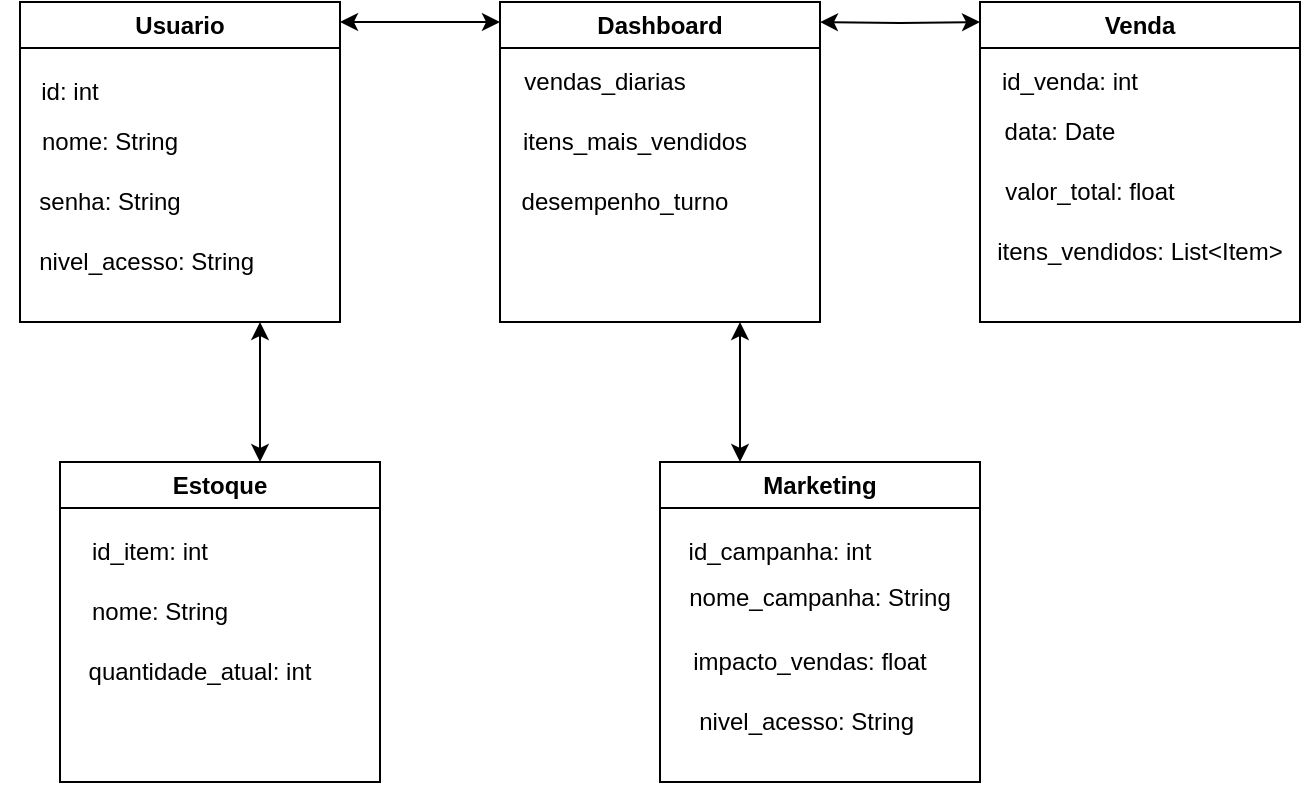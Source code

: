 <mxfile version="25.0.3">
  <diagram name="Página-1" id="QjEM8fOCZhG43lTdkH6h">
    <mxGraphModel dx="1094" dy="402" grid="1" gridSize="10" guides="1" tooltips="1" connect="1" arrows="1" fold="1" page="1" pageScale="1" pageWidth="827" pageHeight="1169" math="0" shadow="0">
      <root>
        <mxCell id="0" />
        <mxCell id="1" parent="0" />
        <mxCell id="GEPeZqJg2dMCUcGX8O7S-2" value="Dashboard" style="swimlane;whiteSpace=wrap;html=1;" vertex="1" parent="1">
          <mxGeometry x="320" y="120" width="160" height="160" as="geometry" />
        </mxCell>
        <mxCell id="GEPeZqJg2dMCUcGX8O7S-3" value="vendas_diarias" style="text;html=1;align=center;verticalAlign=middle;whiteSpace=wrap;rounded=0;" vertex="1" parent="GEPeZqJg2dMCUcGX8O7S-2">
          <mxGeometry x="15" y="25" width="75" height="30" as="geometry" />
        </mxCell>
        <mxCell id="GEPeZqJg2dMCUcGX8O7S-6" value="itens_mais_vendidos" style="text;html=1;align=center;verticalAlign=middle;whiteSpace=wrap;rounded=0;" vertex="1" parent="GEPeZqJg2dMCUcGX8O7S-2">
          <mxGeometry x="15" y="55" width="105" height="30" as="geometry" />
        </mxCell>
        <mxCell id="GEPeZqJg2dMCUcGX8O7S-4" value="desempenho_turno" style="text;html=1;align=center;verticalAlign=middle;whiteSpace=wrap;rounded=0;" vertex="1" parent="GEPeZqJg2dMCUcGX8O7S-2">
          <mxGeometry x="15" y="85" width="95" height="30" as="geometry" />
        </mxCell>
        <mxCell id="GEPeZqJg2dMCUcGX8O7S-7" value="Estoque" style="swimlane;whiteSpace=wrap;html=1;startSize=23;" vertex="1" parent="1">
          <mxGeometry x="100" y="350" width="160" height="160" as="geometry" />
        </mxCell>
        <mxCell id="GEPeZqJg2dMCUcGX8O7S-8" value="id_item: &lt;span class=&quot;hljs-type&quot;&gt;int&lt;/span&gt;" style="text;html=1;align=center;verticalAlign=middle;whiteSpace=wrap;rounded=0;" vertex="1" parent="GEPeZqJg2dMCUcGX8O7S-7">
          <mxGeometry x="-5" y="30" width="100" height="30" as="geometry" />
        </mxCell>
        <mxCell id="GEPeZqJg2dMCUcGX8O7S-9" value="nome: String" style="text;html=1;align=center;verticalAlign=middle;whiteSpace=wrap;rounded=0;" vertex="1" parent="GEPeZqJg2dMCUcGX8O7S-7">
          <mxGeometry y="60" width="100" height="30" as="geometry" />
        </mxCell>
        <mxCell id="GEPeZqJg2dMCUcGX8O7S-11" value="quantidade_atual: &lt;span class=&quot;hljs-type&quot;&gt;int&lt;/span&gt;" style="text;html=1;align=center;verticalAlign=middle;whiteSpace=wrap;rounded=0;" vertex="1" parent="GEPeZqJg2dMCUcGX8O7S-7">
          <mxGeometry y="90" width="140" height="30" as="geometry" />
        </mxCell>
        <mxCell id="GEPeZqJg2dMCUcGX8O7S-12" value="Marketing" style="swimlane;whiteSpace=wrap;html=1;startSize=23;" vertex="1" parent="1">
          <mxGeometry x="400" y="350" width="160" height="160" as="geometry" />
        </mxCell>
        <mxCell id="GEPeZqJg2dMCUcGX8O7S-13" value="id_campanha: &lt;span class=&quot;hljs-type&quot;&gt;int&lt;/span&gt;" style="text;html=1;align=center;verticalAlign=middle;whiteSpace=wrap;rounded=0;" vertex="1" parent="GEPeZqJg2dMCUcGX8O7S-12">
          <mxGeometry x="5" y="30" width="110" height="30" as="geometry" />
        </mxCell>
        <mxCell id="GEPeZqJg2dMCUcGX8O7S-14" value=" nome_campanha: String" style="text;html=1;align=center;verticalAlign=middle;whiteSpace=wrap;rounded=0;" vertex="1" parent="GEPeZqJg2dMCUcGX8O7S-12">
          <mxGeometry x="10" y="50" width="140" height="35" as="geometry" />
        </mxCell>
        <mxCell id="GEPeZqJg2dMCUcGX8O7S-15" value="&amp;nbsp; nivel_acesso: String" style="text;html=1;align=center;verticalAlign=middle;whiteSpace=wrap;rounded=0;" vertex="1" parent="GEPeZqJg2dMCUcGX8O7S-12">
          <mxGeometry x="10" y="115" width="120" height="30" as="geometry" />
        </mxCell>
        <mxCell id="GEPeZqJg2dMCUcGX8O7S-16" value="impacto_vendas: &lt;span class=&quot;hljs-type&quot;&gt;float&lt;/span&gt;" style="text;html=1;align=center;verticalAlign=middle;whiteSpace=wrap;rounded=0;" vertex="1" parent="GEPeZqJg2dMCUcGX8O7S-12">
          <mxGeometry x="10" y="85" width="130" height="30" as="geometry" />
        </mxCell>
        <mxCell id="GEPeZqJg2dMCUcGX8O7S-17" value="Usuario" style="swimlane;whiteSpace=wrap;html=1;" vertex="1" parent="1">
          <mxGeometry x="80" y="120" width="160" height="160" as="geometry" />
        </mxCell>
        <mxCell id="GEPeZqJg2dMCUcGX8O7S-18" value="&amp;nbsp;&amp;nbsp; id: &lt;span class=&quot;hljs-type&quot;&gt;int&lt;/span&gt;" style="text;html=1;align=center;verticalAlign=middle;whiteSpace=wrap;rounded=0;" vertex="1" parent="GEPeZqJg2dMCUcGX8O7S-17">
          <mxGeometry x="-10" y="30" width="60" height="30" as="geometry" />
        </mxCell>
        <mxCell id="GEPeZqJg2dMCUcGX8O7S-19" value="nome: String" style="text;html=1;align=center;verticalAlign=middle;whiteSpace=wrap;rounded=0;" vertex="1" parent="GEPeZqJg2dMCUcGX8O7S-17">
          <mxGeometry y="55" width="90" height="30" as="geometry" />
        </mxCell>
        <mxCell id="GEPeZqJg2dMCUcGX8O7S-20" value="&amp;nbsp; nivel_acesso: String" style="text;html=1;align=center;verticalAlign=middle;whiteSpace=wrap;rounded=0;" vertex="1" parent="GEPeZqJg2dMCUcGX8O7S-17">
          <mxGeometry y="115" width="120" height="30" as="geometry" />
        </mxCell>
        <mxCell id="GEPeZqJg2dMCUcGX8O7S-21" value="senha: String" style="text;html=1;align=center;verticalAlign=middle;whiteSpace=wrap;rounded=0;" vertex="1" parent="GEPeZqJg2dMCUcGX8O7S-17">
          <mxGeometry y="85" width="90" height="30" as="geometry" />
        </mxCell>
        <mxCell id="GEPeZqJg2dMCUcGX8O7S-22" value="Venda" style="swimlane;whiteSpace=wrap;html=1;" vertex="1" parent="1">
          <mxGeometry x="560" y="120" width="160" height="160" as="geometry" />
        </mxCell>
        <mxCell id="GEPeZqJg2dMCUcGX8O7S-23" value="id_venda: &lt;span class=&quot;hljs-type&quot;&gt;int&lt;/span&gt;" style="text;html=1;align=center;verticalAlign=middle;whiteSpace=wrap;rounded=0;" vertex="1" parent="GEPeZqJg2dMCUcGX8O7S-22">
          <mxGeometry y="25" width="90" height="30" as="geometry" />
        </mxCell>
        <mxCell id="GEPeZqJg2dMCUcGX8O7S-24" value="data: &lt;span class=&quot;hljs-type&quot;&gt;Date&lt;/span&gt;" style="text;html=1;align=center;verticalAlign=middle;whiteSpace=wrap;rounded=0;" vertex="1" parent="GEPeZqJg2dMCUcGX8O7S-22">
          <mxGeometry x="-10" y="50" width="100" height="30" as="geometry" />
        </mxCell>
        <mxCell id="GEPeZqJg2dMCUcGX8O7S-25" value="itens_vendidos: List&amp;lt;Item&amp;gt;" style="text;html=1;align=center;verticalAlign=middle;whiteSpace=wrap;rounded=0;" vertex="1" parent="GEPeZqJg2dMCUcGX8O7S-22">
          <mxGeometry x="-5" y="110" width="170" height="30" as="geometry" />
        </mxCell>
        <mxCell id="GEPeZqJg2dMCUcGX8O7S-26" value="valor_total: &lt;span class=&quot;hljs-type&quot;&gt;float&lt;/span&gt;" style="text;html=1;align=center;verticalAlign=middle;whiteSpace=wrap;rounded=0;" vertex="1" parent="GEPeZqJg2dMCUcGX8O7S-22">
          <mxGeometry y="80" width="110" height="30" as="geometry" />
        </mxCell>
        <mxCell id="GEPeZqJg2dMCUcGX8O7S-28" value="" style="endArrow=classic;startArrow=classic;html=1;rounded=0;" edge="1" parent="1">
          <mxGeometry width="50" height="50" relative="1" as="geometry">
            <mxPoint x="240" y="130" as="sourcePoint" />
            <mxPoint x="320" y="130" as="targetPoint" />
            <Array as="points" />
          </mxGeometry>
        </mxCell>
        <mxCell id="GEPeZqJg2dMCUcGX8O7S-29" value="" style="endArrow=classic;startArrow=classic;html=1;rounded=0;" edge="1" parent="1">
          <mxGeometry width="50" height="50" relative="1" as="geometry">
            <mxPoint x="480" y="130" as="sourcePoint" />
            <mxPoint x="560" y="130" as="targetPoint" />
            <Array as="points">
              <mxPoint x="520" y="130.5" />
            </Array>
          </mxGeometry>
        </mxCell>
        <mxCell id="GEPeZqJg2dMCUcGX8O7S-32" value="" style="endArrow=classic;startArrow=classic;html=1;rounded=0;entryX=0.75;entryY=1;entryDx=0;entryDy=0;" edge="1" parent="1" target="GEPeZqJg2dMCUcGX8O7S-17">
          <mxGeometry width="50" height="50" relative="1" as="geometry">
            <mxPoint x="200" y="350" as="sourcePoint" />
            <mxPoint x="250" y="300" as="targetPoint" />
          </mxGeometry>
        </mxCell>
        <mxCell id="GEPeZqJg2dMCUcGX8O7S-33" value="" style="endArrow=classic;startArrow=classic;html=1;rounded=0;entryX=0.75;entryY=1;entryDx=0;entryDy=0;exitX=0.25;exitY=0;exitDx=0;exitDy=0;" edge="1" parent="1" source="GEPeZqJg2dMCUcGX8O7S-12" target="GEPeZqJg2dMCUcGX8O7S-2">
          <mxGeometry width="50" height="50" relative="1" as="geometry">
            <mxPoint x="450" y="340" as="sourcePoint" />
            <mxPoint x="500" y="290" as="targetPoint" />
          </mxGeometry>
        </mxCell>
      </root>
    </mxGraphModel>
  </diagram>
</mxfile>
